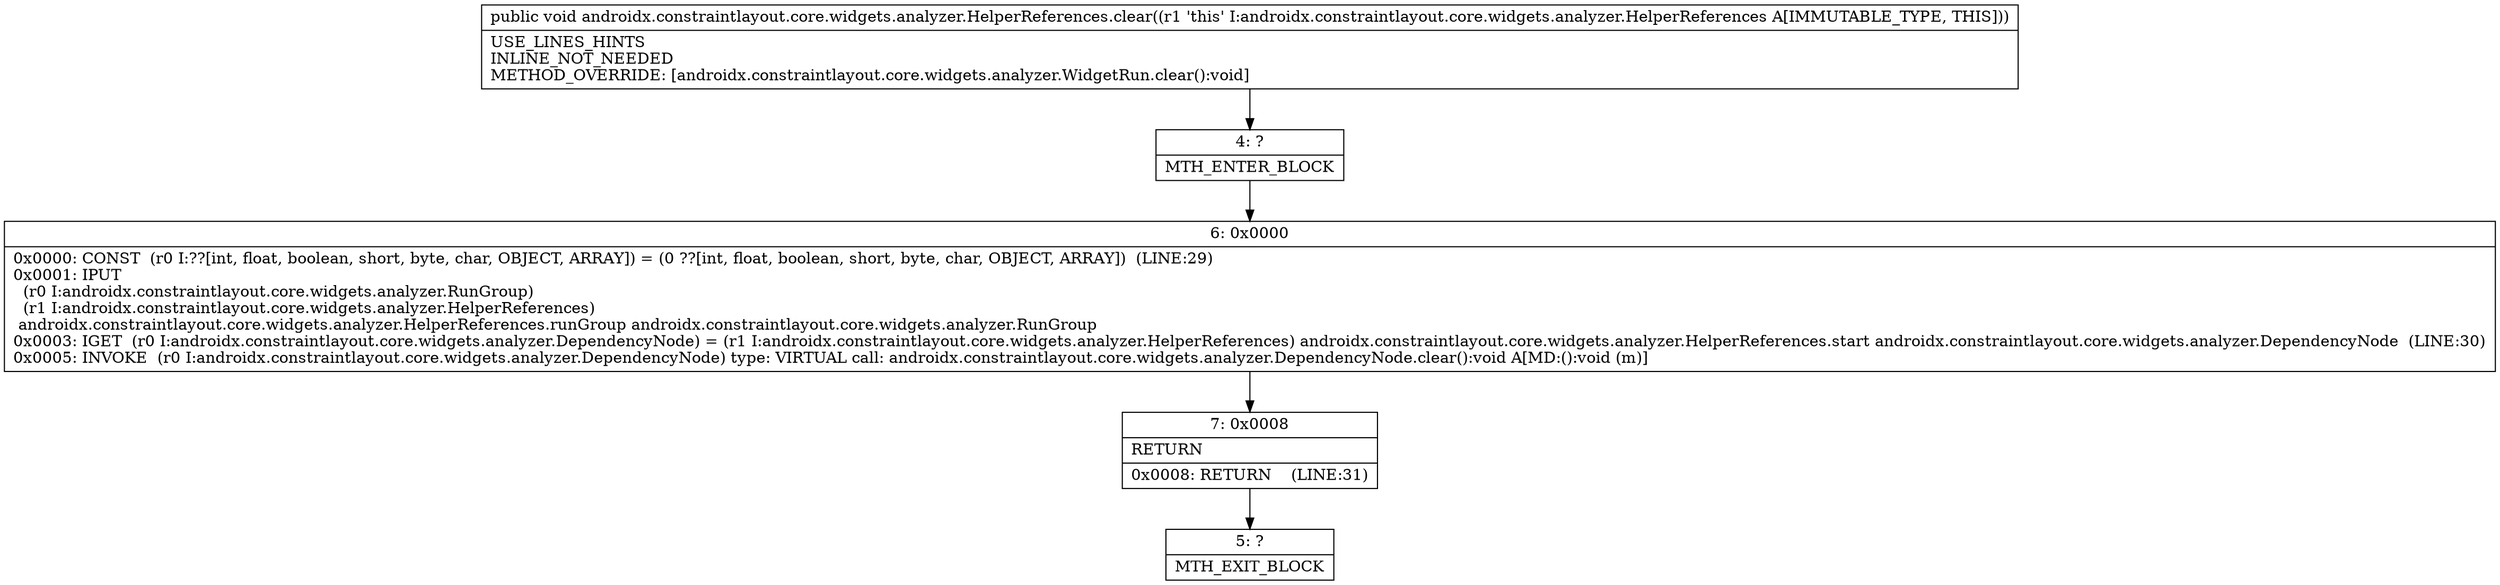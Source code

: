 digraph "CFG forandroidx.constraintlayout.core.widgets.analyzer.HelperReferences.clear()V" {
Node_4 [shape=record,label="{4\:\ ?|MTH_ENTER_BLOCK\l}"];
Node_6 [shape=record,label="{6\:\ 0x0000|0x0000: CONST  (r0 I:??[int, float, boolean, short, byte, char, OBJECT, ARRAY]) = (0 ??[int, float, boolean, short, byte, char, OBJECT, ARRAY])  (LINE:29)\l0x0001: IPUT  \l  (r0 I:androidx.constraintlayout.core.widgets.analyzer.RunGroup)\l  (r1 I:androidx.constraintlayout.core.widgets.analyzer.HelperReferences)\l androidx.constraintlayout.core.widgets.analyzer.HelperReferences.runGroup androidx.constraintlayout.core.widgets.analyzer.RunGroup \l0x0003: IGET  (r0 I:androidx.constraintlayout.core.widgets.analyzer.DependencyNode) = (r1 I:androidx.constraintlayout.core.widgets.analyzer.HelperReferences) androidx.constraintlayout.core.widgets.analyzer.HelperReferences.start androidx.constraintlayout.core.widgets.analyzer.DependencyNode  (LINE:30)\l0x0005: INVOKE  (r0 I:androidx.constraintlayout.core.widgets.analyzer.DependencyNode) type: VIRTUAL call: androidx.constraintlayout.core.widgets.analyzer.DependencyNode.clear():void A[MD:():void (m)]\l}"];
Node_7 [shape=record,label="{7\:\ 0x0008|RETURN\l|0x0008: RETURN    (LINE:31)\l}"];
Node_5 [shape=record,label="{5\:\ ?|MTH_EXIT_BLOCK\l}"];
MethodNode[shape=record,label="{public void androidx.constraintlayout.core.widgets.analyzer.HelperReferences.clear((r1 'this' I:androidx.constraintlayout.core.widgets.analyzer.HelperReferences A[IMMUTABLE_TYPE, THIS]))  | USE_LINES_HINTS\lINLINE_NOT_NEEDED\lMETHOD_OVERRIDE: [androidx.constraintlayout.core.widgets.analyzer.WidgetRun.clear():void]\l}"];
MethodNode -> Node_4;Node_4 -> Node_6;
Node_6 -> Node_7;
Node_7 -> Node_5;
}

